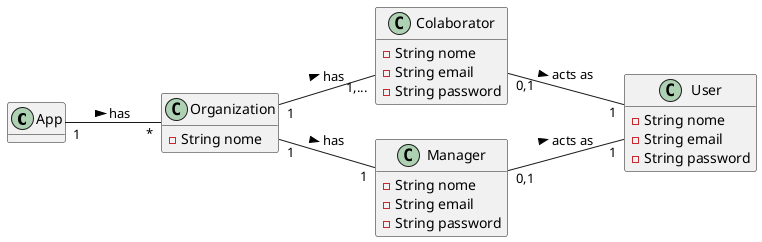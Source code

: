 @startuml

hide methods
left to right direction

class App {

}

class Organization {
        - String nome
}

class Colaborator {
        - String nome
        - String email
        - String password
}

class Manager {
        - String nome
        - String email
        - String password
}

class User {
        - String nome
        - String email
        - String password
}

Colaborator                "0,1" -- "1"      User                      : acts as >
Manager                    "0,1" -- "1"      User                      : acts as >
Organization                 "1" -- "1,..."  Colaborator               : has >
Organization                 "1" -- "1"      Manager                   : has >
App                          "1" -- "*"      Organization              : has >

@enduml
